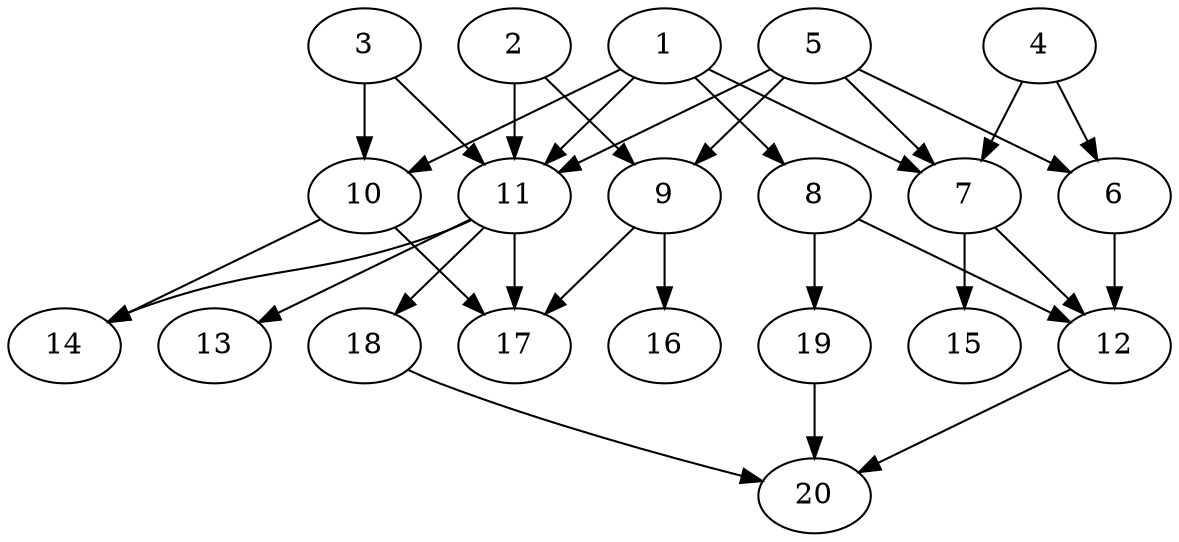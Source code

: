 // DAG automatically generated by daggen at Wed Jul 24 21:20:53 2019
// ./daggen --dot -n 20 --ccr 0.5 --fat 0.8 --regular 0.5 --density 0.7 --mindata 5242880 --maxdata 52428800 
digraph G {
  1 [size="72255488", alpha="0.16", expect_size="36127744"] 
  1 -> 7 [size ="36127744"]
  1 -> 8 [size ="36127744"]
  1 -> 10 [size ="36127744"]
  1 -> 11 [size ="36127744"]
  2 [size="14350336", alpha="0.10", expect_size="7175168"] 
  2 -> 9 [size ="7175168"]
  2 -> 11 [size ="7175168"]
  3 [size="92092416", alpha="0.00", expect_size="46046208"] 
  3 -> 10 [size ="46046208"]
  3 -> 11 [size ="46046208"]
  4 [size="78166016", alpha="0.14", expect_size="39083008"] 
  4 -> 6 [size ="39083008"]
  4 -> 7 [size ="39083008"]
  5 [size="88627200", alpha="0.10", expect_size="44313600"] 
  5 -> 6 [size ="44313600"]
  5 -> 7 [size ="44313600"]
  5 -> 9 [size ="44313600"]
  5 -> 11 [size ="44313600"]
  6 [size="27670528", alpha="0.05", expect_size="13835264"] 
  6 -> 12 [size ="13835264"]
  7 [size="70772736", alpha="0.04", expect_size="35386368"] 
  7 -> 12 [size ="35386368"]
  7 -> 15 [size ="35386368"]
  8 [size="85334016", alpha="0.17", expect_size="42667008"] 
  8 -> 12 [size ="42667008"]
  8 -> 19 [size ="42667008"]
  9 [size="104579072", alpha="0.03", expect_size="52289536"] 
  9 -> 16 [size ="52289536"]
  9 -> 17 [size ="52289536"]
  10 [size="13959168", alpha="0.11", expect_size="6979584"] 
  10 -> 14 [size ="6979584"]
  10 -> 17 [size ="6979584"]
  11 [size="16181248", alpha="0.03", expect_size="8090624"] 
  11 -> 13 [size ="8090624"]
  11 -> 14 [size ="8090624"]
  11 -> 17 [size ="8090624"]
  11 -> 18 [size ="8090624"]
  12 [size="93376512", alpha="0.15", expect_size="46688256"] 
  12 -> 20 [size ="46688256"]
  13 [size="44632064", alpha="0.11", expect_size="22316032"] 
  14 [size="46956544", alpha="0.03", expect_size="23478272"] 
  15 [size="20043776", alpha="0.01", expect_size="10021888"] 
  16 [size="66596864", alpha="0.15", expect_size="33298432"] 
  17 [size="88852480", alpha="0.07", expect_size="44426240"] 
  18 [size="11032576", alpha="0.05", expect_size="5516288"] 
  18 -> 20 [size ="5516288"]
  19 [size="89292800", alpha="0.13", expect_size="44646400"] 
  19 -> 20 [size ="44646400"]
  20 [size="104402944", alpha="0.05", expect_size="52201472"] 
}
